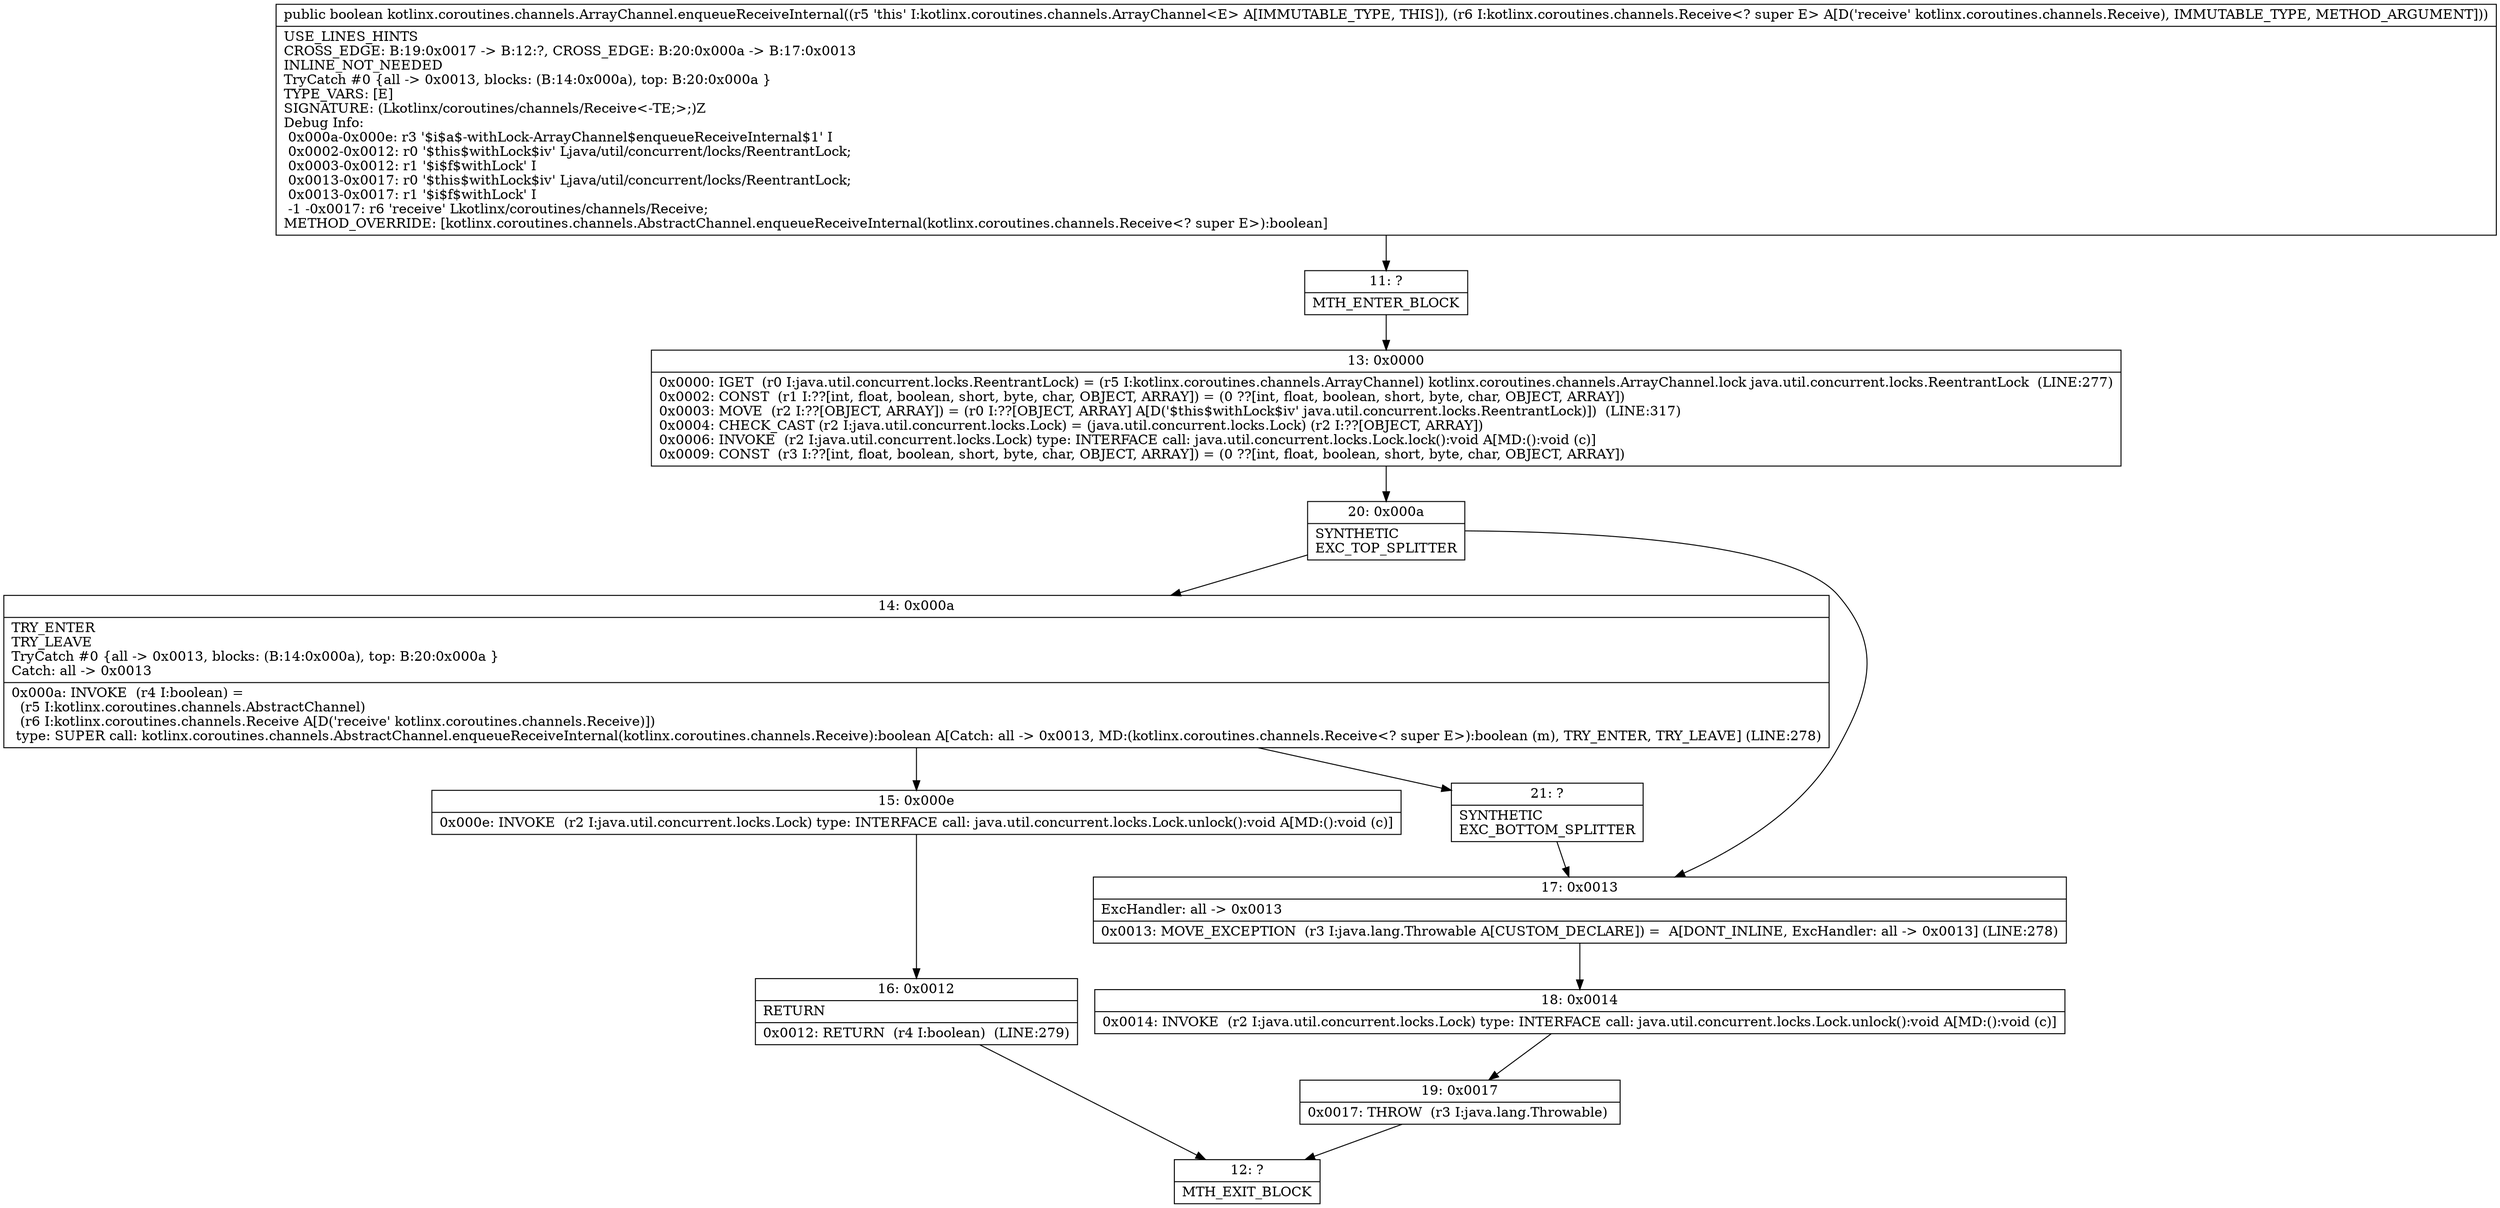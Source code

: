 digraph "CFG forkotlinx.coroutines.channels.ArrayChannel.enqueueReceiveInternal(Lkotlinx\/coroutines\/channels\/Receive;)Z" {
Node_11 [shape=record,label="{11\:\ ?|MTH_ENTER_BLOCK\l}"];
Node_13 [shape=record,label="{13\:\ 0x0000|0x0000: IGET  (r0 I:java.util.concurrent.locks.ReentrantLock) = (r5 I:kotlinx.coroutines.channels.ArrayChannel) kotlinx.coroutines.channels.ArrayChannel.lock java.util.concurrent.locks.ReentrantLock  (LINE:277)\l0x0002: CONST  (r1 I:??[int, float, boolean, short, byte, char, OBJECT, ARRAY]) = (0 ??[int, float, boolean, short, byte, char, OBJECT, ARRAY]) \l0x0003: MOVE  (r2 I:??[OBJECT, ARRAY]) = (r0 I:??[OBJECT, ARRAY] A[D('$this$withLock$iv' java.util.concurrent.locks.ReentrantLock)])  (LINE:317)\l0x0004: CHECK_CAST (r2 I:java.util.concurrent.locks.Lock) = (java.util.concurrent.locks.Lock) (r2 I:??[OBJECT, ARRAY]) \l0x0006: INVOKE  (r2 I:java.util.concurrent.locks.Lock) type: INTERFACE call: java.util.concurrent.locks.Lock.lock():void A[MD:():void (c)]\l0x0009: CONST  (r3 I:??[int, float, boolean, short, byte, char, OBJECT, ARRAY]) = (0 ??[int, float, boolean, short, byte, char, OBJECT, ARRAY]) \l}"];
Node_20 [shape=record,label="{20\:\ 0x000a|SYNTHETIC\lEXC_TOP_SPLITTER\l}"];
Node_14 [shape=record,label="{14\:\ 0x000a|TRY_ENTER\lTRY_LEAVE\lTryCatch #0 \{all \-\> 0x0013, blocks: (B:14:0x000a), top: B:20:0x000a \}\lCatch: all \-\> 0x0013\l|0x000a: INVOKE  (r4 I:boolean) = \l  (r5 I:kotlinx.coroutines.channels.AbstractChannel)\l  (r6 I:kotlinx.coroutines.channels.Receive A[D('receive' kotlinx.coroutines.channels.Receive)])\l type: SUPER call: kotlinx.coroutines.channels.AbstractChannel.enqueueReceiveInternal(kotlinx.coroutines.channels.Receive):boolean A[Catch: all \-\> 0x0013, MD:(kotlinx.coroutines.channels.Receive\<? super E\>):boolean (m), TRY_ENTER, TRY_LEAVE] (LINE:278)\l}"];
Node_15 [shape=record,label="{15\:\ 0x000e|0x000e: INVOKE  (r2 I:java.util.concurrent.locks.Lock) type: INTERFACE call: java.util.concurrent.locks.Lock.unlock():void A[MD:():void (c)]\l}"];
Node_16 [shape=record,label="{16\:\ 0x0012|RETURN\l|0x0012: RETURN  (r4 I:boolean)  (LINE:279)\l}"];
Node_12 [shape=record,label="{12\:\ ?|MTH_EXIT_BLOCK\l}"];
Node_21 [shape=record,label="{21\:\ ?|SYNTHETIC\lEXC_BOTTOM_SPLITTER\l}"];
Node_17 [shape=record,label="{17\:\ 0x0013|ExcHandler: all \-\> 0x0013\l|0x0013: MOVE_EXCEPTION  (r3 I:java.lang.Throwable A[CUSTOM_DECLARE]) =  A[DONT_INLINE, ExcHandler: all \-\> 0x0013] (LINE:278)\l}"];
Node_18 [shape=record,label="{18\:\ 0x0014|0x0014: INVOKE  (r2 I:java.util.concurrent.locks.Lock) type: INTERFACE call: java.util.concurrent.locks.Lock.unlock():void A[MD:():void (c)]\l}"];
Node_19 [shape=record,label="{19\:\ 0x0017|0x0017: THROW  (r3 I:java.lang.Throwable) \l}"];
MethodNode[shape=record,label="{public boolean kotlinx.coroutines.channels.ArrayChannel.enqueueReceiveInternal((r5 'this' I:kotlinx.coroutines.channels.ArrayChannel\<E\> A[IMMUTABLE_TYPE, THIS]), (r6 I:kotlinx.coroutines.channels.Receive\<? super E\> A[D('receive' kotlinx.coroutines.channels.Receive), IMMUTABLE_TYPE, METHOD_ARGUMENT]))  | USE_LINES_HINTS\lCROSS_EDGE: B:19:0x0017 \-\> B:12:?, CROSS_EDGE: B:20:0x000a \-\> B:17:0x0013\lINLINE_NOT_NEEDED\lTryCatch #0 \{all \-\> 0x0013, blocks: (B:14:0x000a), top: B:20:0x000a \}\lTYPE_VARS: [E]\lSIGNATURE: (Lkotlinx\/coroutines\/channels\/Receive\<\-TE;\>;)Z\lDebug Info:\l  0x000a\-0x000e: r3 '$i$a$\-withLock\-ArrayChannel$enqueueReceiveInternal$1' I\l  0x0002\-0x0012: r0 '$this$withLock$iv' Ljava\/util\/concurrent\/locks\/ReentrantLock;\l  0x0003\-0x0012: r1 '$i$f$withLock' I\l  0x0013\-0x0017: r0 '$this$withLock$iv' Ljava\/util\/concurrent\/locks\/ReentrantLock;\l  0x0013\-0x0017: r1 '$i$f$withLock' I\l  \-1 \-0x0017: r6 'receive' Lkotlinx\/coroutines\/channels\/Receive;\lMETHOD_OVERRIDE: [kotlinx.coroutines.channels.AbstractChannel.enqueueReceiveInternal(kotlinx.coroutines.channels.Receive\<? super E\>):boolean]\l}"];
MethodNode -> Node_11;Node_11 -> Node_13;
Node_13 -> Node_20;
Node_20 -> Node_14;
Node_20 -> Node_17;
Node_14 -> Node_15;
Node_14 -> Node_21;
Node_15 -> Node_16;
Node_16 -> Node_12;
Node_21 -> Node_17;
Node_17 -> Node_18;
Node_18 -> Node_19;
Node_19 -> Node_12;
}

